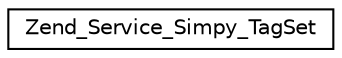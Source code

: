 digraph G
{
  edge [fontname="Helvetica",fontsize="10",labelfontname="Helvetica",labelfontsize="10"];
  node [fontname="Helvetica",fontsize="10",shape=record];
  rankdir="LR";
  Node1 [label="Zend_Service_Simpy_TagSet",height=0.2,width=0.4,color="black", fillcolor="white", style="filled",URL="$class_zend___service___simpy___tag_set.html"];
}
